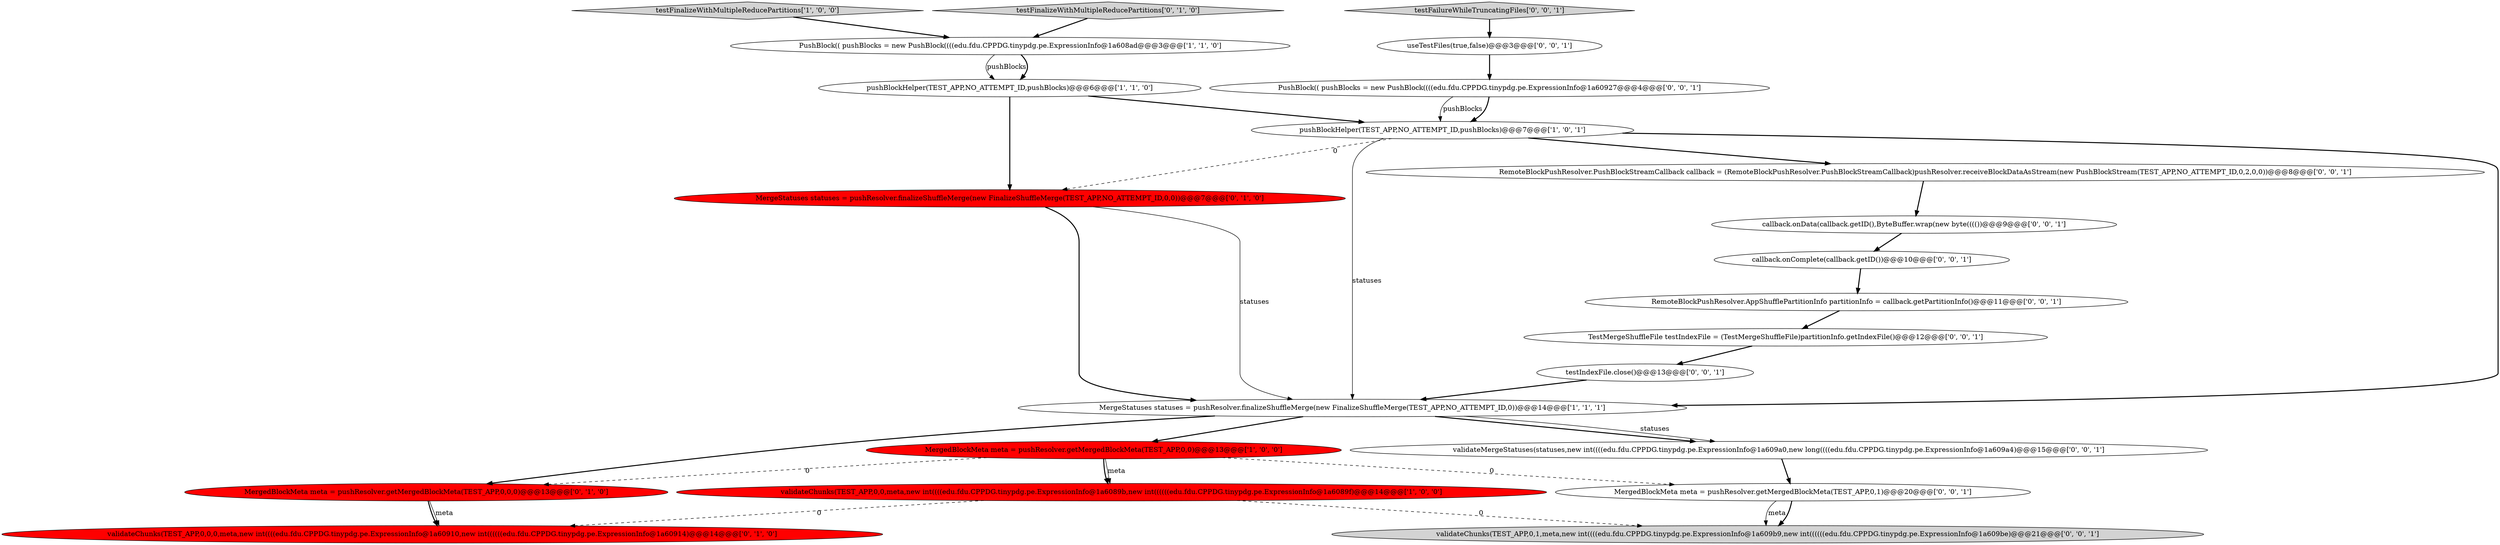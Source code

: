 digraph {
3 [style = filled, label = "pushBlockHelper(TEST_APP,NO_ATTEMPT_ID,pushBlocks)@@@6@@@['1', '1', '0']", fillcolor = white, shape = ellipse image = "AAA0AAABBB1BBB"];
12 [style = filled, label = "callback.onComplete(callback.getID())@@@10@@@['0', '0', '1']", fillcolor = white, shape = ellipse image = "AAA0AAABBB3BBB"];
8 [style = filled, label = "MergedBlockMeta meta = pushResolver.getMergedBlockMeta(TEST_APP,0,0,0)@@@13@@@['0', '1', '0']", fillcolor = red, shape = ellipse image = "AAA1AAABBB2BBB"];
15 [style = filled, label = "validateMergeStatuses(statuses,new int((((edu.fdu.CPPDG.tinypdg.pe.ExpressionInfo@1a609a0,new long((((edu.fdu.CPPDG.tinypdg.pe.ExpressionInfo@1a609a4)@@@15@@@['0', '0', '1']", fillcolor = white, shape = ellipse image = "AAA0AAABBB3BBB"];
5 [style = filled, label = "MergedBlockMeta meta = pushResolver.getMergedBlockMeta(TEST_APP,0,0)@@@13@@@['1', '0', '0']", fillcolor = red, shape = ellipse image = "AAA1AAABBB1BBB"];
16 [style = filled, label = "RemoteBlockPushResolver.PushBlockStreamCallback callback = (RemoteBlockPushResolver.PushBlockStreamCallback)pushResolver.receiveBlockDataAsStream(new PushBlockStream(TEST_APP,NO_ATTEMPT_ID,0,2,0,0))@@@8@@@['0', '0', '1']", fillcolor = white, shape = ellipse image = "AAA0AAABBB3BBB"];
9 [style = filled, label = "testFinalizeWithMultipleReducePartitions['0', '1', '0']", fillcolor = lightgray, shape = diamond image = "AAA0AAABBB2BBB"];
1 [style = filled, label = "PushBlock(( pushBlocks = new PushBlock((((edu.fdu.CPPDG.tinypdg.pe.ExpressionInfo@1a608ad@@@3@@@['1', '1', '0']", fillcolor = white, shape = ellipse image = "AAA0AAABBB1BBB"];
4 [style = filled, label = "pushBlockHelper(TEST_APP,NO_ATTEMPT_ID,pushBlocks)@@@7@@@['1', '0', '1']", fillcolor = white, shape = ellipse image = "AAA0AAABBB1BBB"];
20 [style = filled, label = "useTestFiles(true,false)@@@3@@@['0', '0', '1']", fillcolor = white, shape = ellipse image = "AAA0AAABBB3BBB"];
10 [style = filled, label = "MergeStatuses statuses = pushResolver.finalizeShuffleMerge(new FinalizeShuffleMerge(TEST_APP,NO_ATTEMPT_ID,0,0))@@@7@@@['0', '1', '0']", fillcolor = red, shape = ellipse image = "AAA1AAABBB2BBB"];
21 [style = filled, label = "TestMergeShuffleFile testIndexFile = (TestMergeShuffleFile)partitionInfo.getIndexFile()@@@12@@@['0', '0', '1']", fillcolor = white, shape = ellipse image = "AAA0AAABBB3BBB"];
13 [style = filled, label = "testIndexFile.close()@@@13@@@['0', '0', '1']", fillcolor = white, shape = ellipse image = "AAA0AAABBB3BBB"];
14 [style = filled, label = "RemoteBlockPushResolver.AppShufflePartitionInfo partitionInfo = callback.getPartitionInfo()@@@11@@@['0', '0', '1']", fillcolor = white, shape = ellipse image = "AAA0AAABBB3BBB"];
2 [style = filled, label = "testFinalizeWithMultipleReducePartitions['1', '0', '0']", fillcolor = lightgray, shape = diamond image = "AAA0AAABBB1BBB"];
18 [style = filled, label = "validateChunks(TEST_APP,0,1,meta,new int((((edu.fdu.CPPDG.tinypdg.pe.ExpressionInfo@1a609b9,new int((((((edu.fdu.CPPDG.tinypdg.pe.ExpressionInfo@1a609be)@@@21@@@['0', '0', '1']", fillcolor = lightgray, shape = ellipse image = "AAA0AAABBB3BBB"];
19 [style = filled, label = "callback.onData(callback.getID(),ByteBuffer.wrap(new byte(((())@@@9@@@['0', '0', '1']", fillcolor = white, shape = ellipse image = "AAA0AAABBB3BBB"];
7 [style = filled, label = "validateChunks(TEST_APP,0,0,0,meta,new int((((edu.fdu.CPPDG.tinypdg.pe.ExpressionInfo@1a60910,new int((((((edu.fdu.CPPDG.tinypdg.pe.ExpressionInfo@1a60914)@@@14@@@['0', '1', '0']", fillcolor = red, shape = ellipse image = "AAA1AAABBB2BBB"];
6 [style = filled, label = "MergeStatuses statuses = pushResolver.finalizeShuffleMerge(new FinalizeShuffleMerge(TEST_APP,NO_ATTEMPT_ID,0))@@@14@@@['1', '1', '1']", fillcolor = white, shape = ellipse image = "AAA0AAABBB1BBB"];
22 [style = filled, label = "PushBlock(( pushBlocks = new PushBlock((((edu.fdu.CPPDG.tinypdg.pe.ExpressionInfo@1a60927@@@4@@@['0', '0', '1']", fillcolor = white, shape = ellipse image = "AAA0AAABBB3BBB"];
11 [style = filled, label = "MergedBlockMeta meta = pushResolver.getMergedBlockMeta(TEST_APP,0,1)@@@20@@@['0', '0', '1']", fillcolor = white, shape = ellipse image = "AAA0AAABBB3BBB"];
0 [style = filled, label = "validateChunks(TEST_APP,0,0,meta,new int((((edu.fdu.CPPDG.tinypdg.pe.ExpressionInfo@1a6089b,new int((((((edu.fdu.CPPDG.tinypdg.pe.ExpressionInfo@1a6089f)@@@14@@@['1', '0', '0']", fillcolor = red, shape = ellipse image = "AAA1AAABBB1BBB"];
17 [style = filled, label = "testFailureWhileTruncatingFiles['0', '0', '1']", fillcolor = lightgray, shape = diamond image = "AAA0AAABBB3BBB"];
1->3 [style = solid, label="pushBlocks"];
19->12 [style = bold, label=""];
4->6 [style = bold, label=""];
22->4 [style = solid, label="pushBlocks"];
2->1 [style = bold, label=""];
11->18 [style = solid, label="meta"];
10->6 [style = solid, label="statuses"];
1->3 [style = bold, label=""];
16->19 [style = bold, label=""];
3->4 [style = bold, label=""];
10->6 [style = bold, label=""];
5->0 [style = solid, label="meta"];
4->6 [style = solid, label="statuses"];
8->7 [style = bold, label=""];
6->15 [style = bold, label=""];
20->22 [style = bold, label=""];
22->4 [style = bold, label=""];
11->18 [style = bold, label=""];
3->10 [style = bold, label=""];
6->5 [style = bold, label=""];
8->7 [style = solid, label="meta"];
15->11 [style = bold, label=""];
5->0 [style = bold, label=""];
5->11 [style = dashed, label="0"];
6->8 [style = bold, label=""];
6->15 [style = solid, label="statuses"];
12->14 [style = bold, label=""];
5->8 [style = dashed, label="0"];
0->18 [style = dashed, label="0"];
13->6 [style = bold, label=""];
9->1 [style = bold, label=""];
4->10 [style = dashed, label="0"];
0->7 [style = dashed, label="0"];
14->21 [style = bold, label=""];
4->16 [style = bold, label=""];
21->13 [style = bold, label=""];
17->20 [style = bold, label=""];
}
